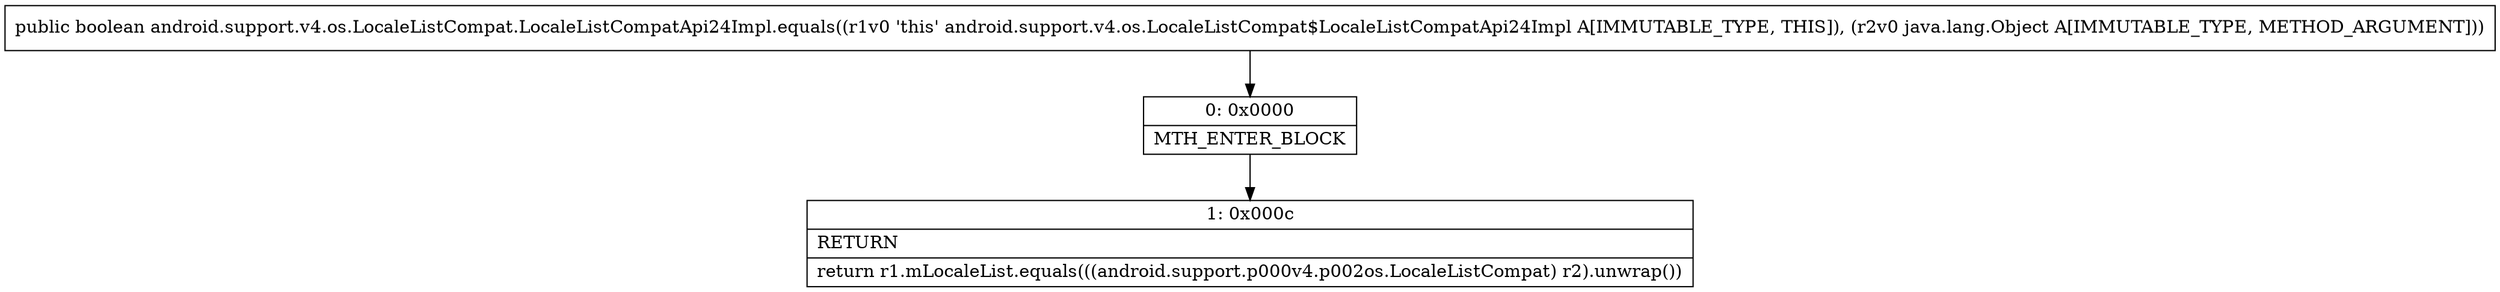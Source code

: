 digraph "CFG forandroid.support.v4.os.LocaleListCompat.LocaleListCompatApi24Impl.equals(Ljava\/lang\/Object;)Z" {
Node_0 [shape=record,label="{0\:\ 0x0000|MTH_ENTER_BLOCK\l}"];
Node_1 [shape=record,label="{1\:\ 0x000c|RETURN\l|return r1.mLocaleList.equals(((android.support.p000v4.p002os.LocaleListCompat) r2).unwrap())\l}"];
MethodNode[shape=record,label="{public boolean android.support.v4.os.LocaleListCompat.LocaleListCompatApi24Impl.equals((r1v0 'this' android.support.v4.os.LocaleListCompat$LocaleListCompatApi24Impl A[IMMUTABLE_TYPE, THIS]), (r2v0 java.lang.Object A[IMMUTABLE_TYPE, METHOD_ARGUMENT])) }"];
MethodNode -> Node_0;
Node_0 -> Node_1;
}

